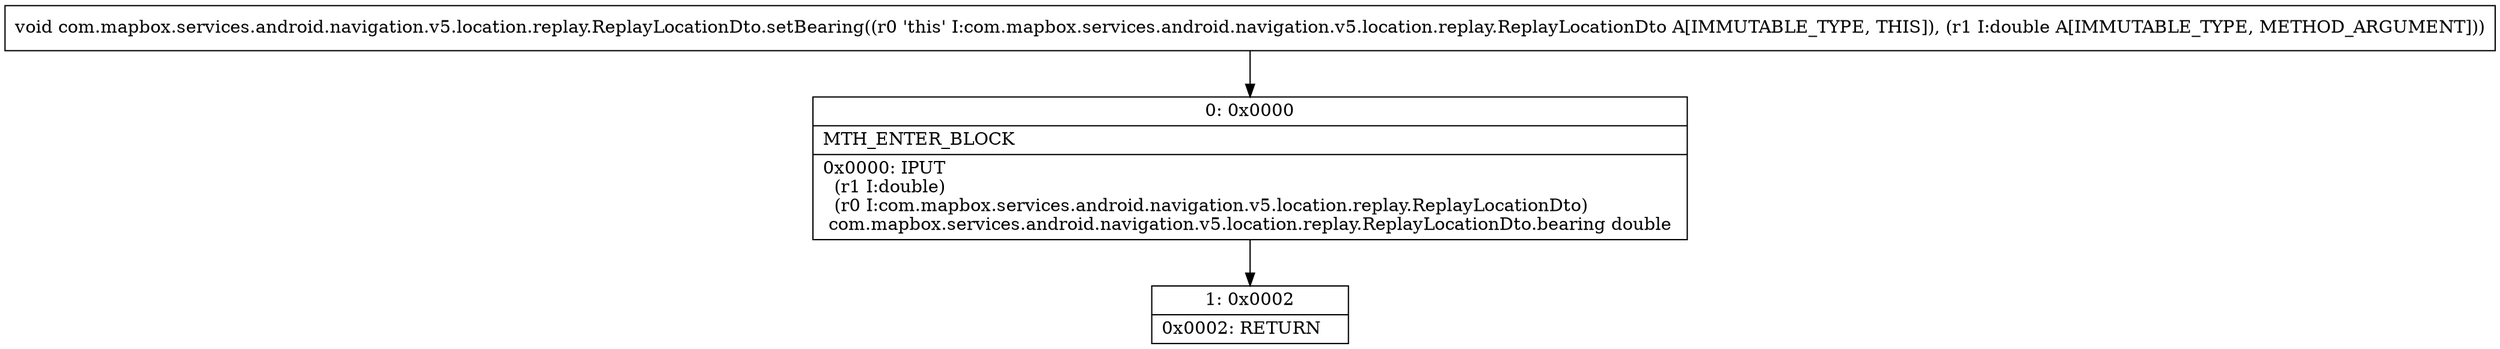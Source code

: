 digraph "CFG forcom.mapbox.services.android.navigation.v5.location.replay.ReplayLocationDto.setBearing(D)V" {
Node_0 [shape=record,label="{0\:\ 0x0000|MTH_ENTER_BLOCK\l|0x0000: IPUT  \l  (r1 I:double)\l  (r0 I:com.mapbox.services.android.navigation.v5.location.replay.ReplayLocationDto)\l com.mapbox.services.android.navigation.v5.location.replay.ReplayLocationDto.bearing double \l}"];
Node_1 [shape=record,label="{1\:\ 0x0002|0x0002: RETURN   \l}"];
MethodNode[shape=record,label="{void com.mapbox.services.android.navigation.v5.location.replay.ReplayLocationDto.setBearing((r0 'this' I:com.mapbox.services.android.navigation.v5.location.replay.ReplayLocationDto A[IMMUTABLE_TYPE, THIS]), (r1 I:double A[IMMUTABLE_TYPE, METHOD_ARGUMENT])) }"];
MethodNode -> Node_0;
Node_0 -> Node_1;
}

